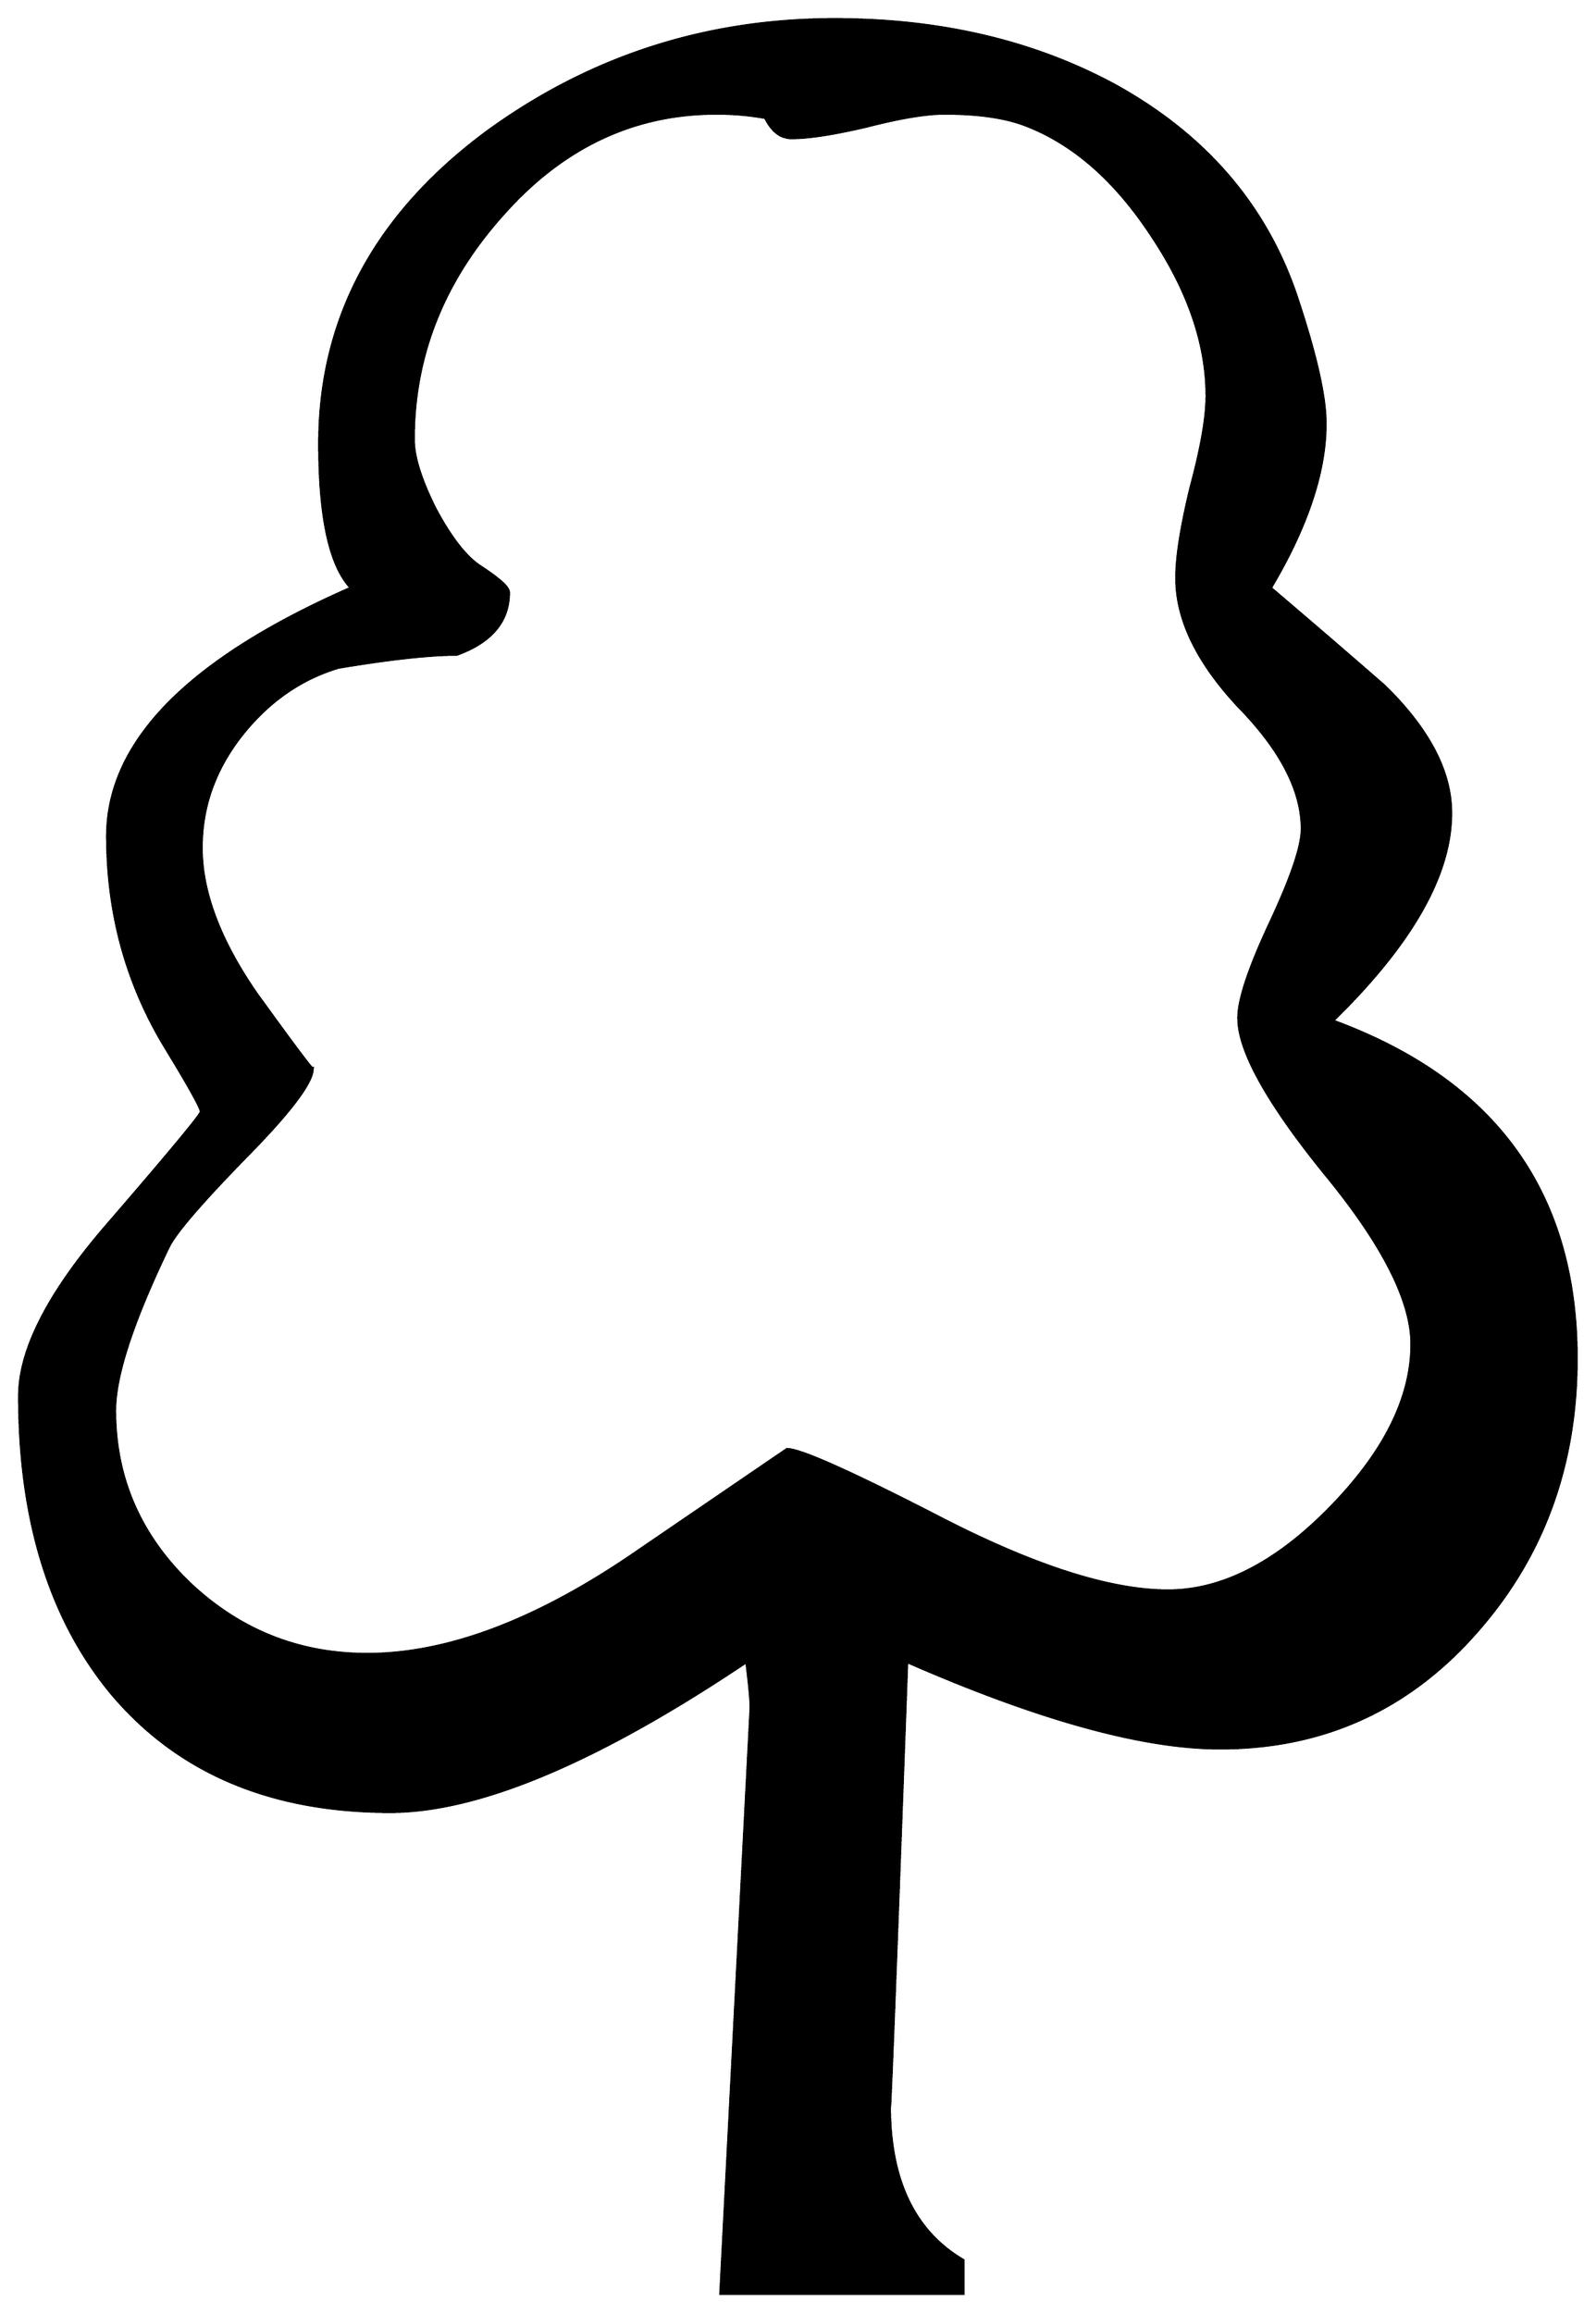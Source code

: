 


\begin{tikzpicture}[y=0.80pt, x=0.80pt, yscale=-1.0, xscale=1.0, inner sep=0pt, outer sep=0pt]
\begin{scope}[shift={(100.0,1702.0)},nonzero rule]
  \path[draw=.,fill=.,line width=1.600pt] (1161.0,-438.0) ..
    controls (1161.0,-364.667) and (1138.333,-302.0) ..
    (1093.0,-250.0) .. controls (1045.667,-195.333) and
    (986.0,-168.0) .. (914.0,-168.0) .. controls (860.667,-168.0)
    and (788.333,-188.0) .. (697.0,-228.0) .. controls
    (689.0,-10.0) and (685.0,92.667) .. (685.0,80.0) .. controls
    (685.0,131.333) and (702.0,167.0) .. (736.0,187.0) --
    (736.0,210.0) -- (568.0,210.0) -- (589.0,-196.0) .. controls
    (589.0,-201.333) and (588.0,-212.0) .. (586.0,-228.0) ..
    controls (482.667,-158.667) and (400.333,-124.0) .. (339.0,-124.0)
    .. controls (255.667,-124.0) and (191.0,-151.667) ..
    (145.0,-207.0) .. controls (103.0,-258.333) and (82.0,-326.667)
    .. (82.0,-412.0) .. controls (82.0,-444.667) and
    (103.0,-485.0) .. (145.0,-533.0) .. controls (187.0,-581.667)
    and (208.0,-607.0) .. (208.0,-609.0) .. controls
    (208.0,-611.667) and (199.667,-626.667) .. (183.0,-654.0) ..
    controls (156.333,-698.0) and (143.0,-746.667) .. (143.0,-800.0)
    .. controls (143.0,-865.333) and (199.333,-922.667) ..
    (312.0,-972.0) .. controls (297.333,-987.333) and
    (290.0,-1020.667) .. (290.0,-1072.0) .. controls
    (290.0,-1158.667) and (328.667,-1230.667) .. (406.0,-1288.0) ..
    controls (477.333,-1340.0) and (557.667,-1366.0) ..
    (647.0,-1366.0) .. controls (719.667,-1366.0) and
    (784.0,-1351.0) .. (840.0,-1321.0) .. controls
    (903.333,-1286.333) and (945.667,-1237.333) .. (967.0,-1174.0) ..
    controls (980.333,-1134.0) and (987.0,-1104.667) ..
    (987.0,-1086.0) .. controls (987.0,-1052.667) and
    (974.333,-1014.667) .. (949.0,-972.0) .. controls (975.667,-949.333)
    and (1002.0,-926.667) .. (1028.0,-904.0) .. controls
    (1058.667,-874.0) and (1074.0,-844.667) .. (1074.0,-816.0) ..
    controls (1074.0,-773.333) and (1046.667,-725.333) ..
    (992.0,-672.0) .. controls (1104.667,-630.667) and
    (1161.0,-552.667) .. (1161.0,-438.0) -- cycle(1047.0,-448.0)
    .. controls (1047.0,-478.0) and (1027.0,-517.333) ..
    (987.0,-566.0) .. controls (947.0,-615.333) and (927.0,-651.333)
    .. (927.0,-674.0) .. controls (927.0,-686.667) and
    (934.333,-708.667) .. (949.0,-740.0) .. controls (963.667,-771.333)
    and (971.0,-793.0) .. (971.0,-805.0) .. controls
    (971.0,-831.667) and (956.333,-860.0) .. (927.0,-890.0) ..
    controls (898.333,-920.667) and (884.0,-950.333) .. (884.0,-979.0)
    .. controls (884.0,-993.667) and (887.333,-1014.667) ..
    (894.0,-1042.0) .. controls (901.333,-1069.333) and
    (905.0,-1090.333) .. (905.0,-1105.0) .. controls
    (905.0,-1141.0) and (892.333,-1178.0) .. (867.0,-1216.0) ..
    controls (841.667,-1254.667) and (812.333,-1280.333) ..
    (779.0,-1293.0) .. controls (765.0,-1298.333) and
    (746.333,-1301.0) .. (723.0,-1301.0) .. controls
    (710.333,-1301.0) and (692.333,-1298.0) .. (669.0,-1292.0) ..
    controls (646.333,-1286.667) and (629.0,-1284.0) ..
    (617.0,-1284.0) .. controls (609.667,-1284.0) and
    (603.667,-1288.667) .. (599.0,-1298.0) .. controls
    (588.333,-1300.0) and (577.0,-1301.0) .. (565.0,-1301.0) ..
    controls (507.667,-1301.0) and (458.333,-1277.667) ..
    (417.0,-1231.0) .. controls (375.667,-1185.0) and
    (355.0,-1133.0) .. (355.0,-1075.0) .. controls
    (355.0,-1063.0) and (360.0,-1047.0) .. (370.0,-1027.0) ..
    controls (380.667,-1007.0) and (391.0,-993.667) ..
    (401.0,-987.0) .. controls (414.333,-978.333) and (421.0,-972.333)
    .. (421.0,-969.0) .. controls (421.0,-949.0) and
    (409.0,-934.667) .. (385.0,-926.0) .. controls (366.333,-926.0)
    and (339.0,-923.0) .. (303.0,-917.0) .. controls
    (276.333,-909.0) and (253.667,-893.0) .. (235.0,-869.0) ..
    controls (217.0,-845.667) and (208.0,-820.0) .. (208.0,-792.0)
    .. controls (208.0,-761.333) and (220.667,-727.667) ..
    (246.0,-691.0) .. controls (272.0,-655.0) and (285.0,-637.667)
    .. (285.0,-639.0) .. controls (285.0,-629.667) and
    (270.333,-610.0) .. (241.0,-580.0) .. controls (208.333,-546.667)
    and (189.667,-525.0) .. (185.0,-515.0) .. controls
    (160.333,-463.667) and (148.0,-426.0) .. (148.0,-402.0) ..
    controls (148.0,-355.333) and (165.333,-315.333) .. (200.0,-282.0)
    .. controls (234.667,-249.333) and (275.667,-233.0) ..
    (323.0,-233.0) .. controls (379.0,-233.0) and (441.333,-256.667)
    .. (510.0,-304.0) .. controls (579.333,-351.333) and
    (614.0,-375.0) .. (614.0,-375.0) .. controls (623.333,-375.0)
    and (659.667,-358.667) .. (723.0,-326.0) .. controls
    (787.0,-293.333) and (838.667,-277.0) .. (878.0,-277.0) ..
    controls (915.333,-277.0) and (952.667,-296.0) .. (990.0,-334.0)
    .. controls (1028.0,-372.667) and (1047.0,-410.667) ..
    (1047.0,-448.0) -- cycle;
\end{scope}

\end{tikzpicture}

